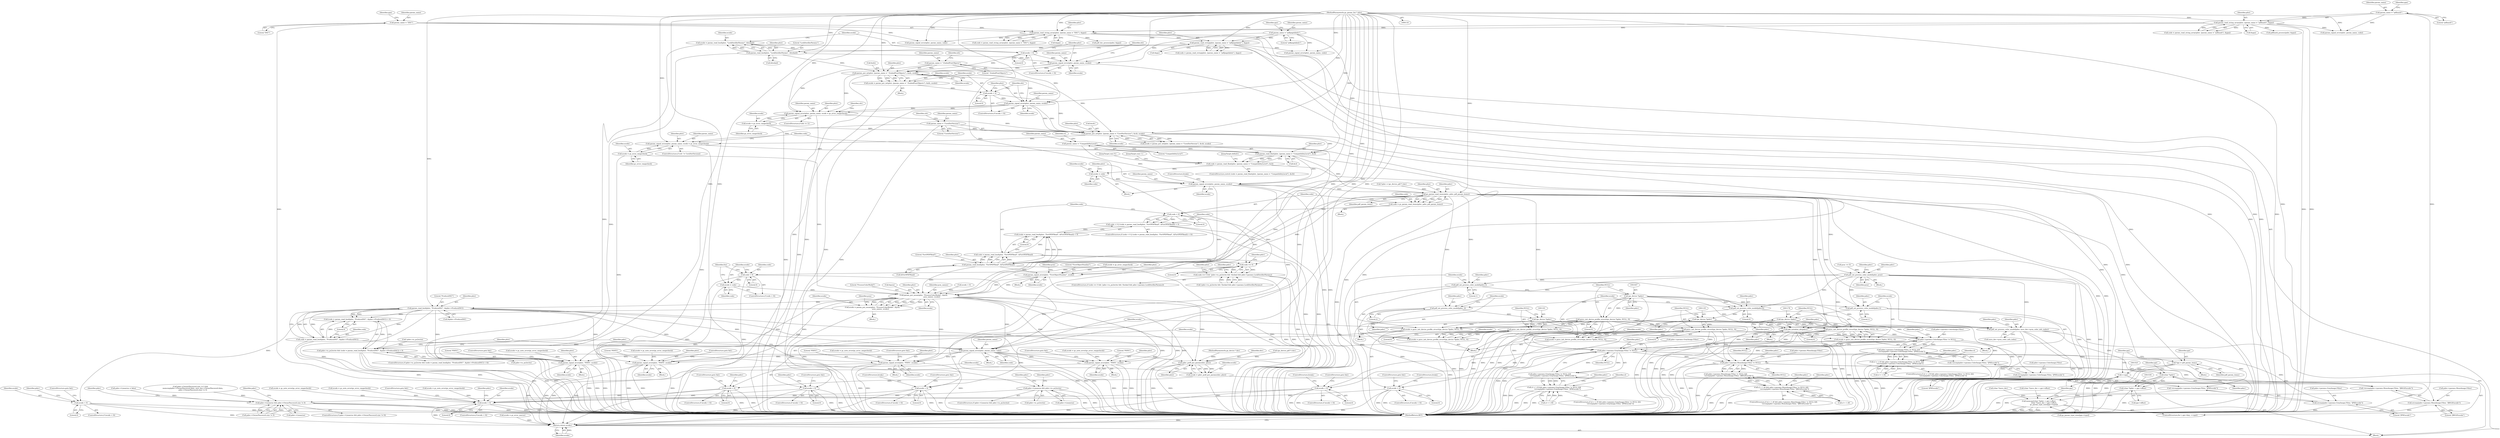 digraph "0_ghostscript_c3476dde7743761a4e1d39a631716199b696b880@API" {
"1000398" [label="(Call,param_read_float(plist, (param_name = \"CompatibilityLevel\"), &cl))"];
"1000389" [label="(Call,param_signal_error(plist, param_name, ecode = gs_error_rangecheck))"];
"1000370" [label="(Call,param_put_int(plist, (param_name = \"CoreDistVersion\"), &cdv, ecode))"];
"1000357" [label="(Call,param_signal_error(plist, param_name, ecode = gs_error_rangecheck))"];
"1000349" [label="(Call,param_signal_error(plist, param_name, ecode))"];
"1000337" [label="(Call,param_put_int(plist, (param_name = \".EmbedFontObjects\"), &efo, ecode))"];
"1000317" [label="(Call,param_read_bool(plist, \"LockDistillerParams\", &locked))"];
"1000250" [label="(Call,param_read_string(plist, (param_name = \"pdfpagelabels\"), &pps))"];
"1000206" [label="(Call,param_read_string_array(plist, (param_name = \"DSC\"), &ppa))"];
"1000162" [label="(Call,param_read_string_array(plist, (param_name = \"pdfmark\"), &ppa))"];
"1000121" [label="(MethodParameterIn,gs_param_list * plist)"];
"1000164" [label="(Call,param_name = \"pdfmark\")"];
"1000208" [label="(Call,param_name = \"DSC\")"];
"1000252" [label="(Call,param_name = \"pdfpagelabels\")"];
"1000326" [label="(Call,param_signal_error(plist, param_name, ecode))"];
"1000323" [label="(Call,ecode < 0)"];
"1000315" [label="(Call,ecode = param_read_bool(plist, \"LockDistillerParams\", &locked))"];
"1000339" [label="(Call,param_name = \".EmbedFontObjects\")"];
"1000346" [label="(Call,ecode < 0)"];
"1000335" [label="(Call,ecode = param_put_int(plist, (param_name = \".EmbedFontObjects\"), &efo, ecode))"];
"1000360" [label="(Call,ecode = gs_error_rangecheck)"];
"1000372" [label="(Call,param_name = \"CoreDistVersion\")"];
"1000392" [label="(Call,ecode = gs_error_rangecheck)"];
"1000400" [label="(Call,param_name = \"CompatibilityLevel\")"];
"1000396" [label="(Call,code = param_read_float(plist, (param_name = \"CompatibilityLevel\"), &cl))"];
"1000407" [label="(Call,ecode = code)"];
"1000410" [label="(Call,param_signal_error(plist, param_name, ecode))"];
"1000549" [label="(Call,gs_param_read_items(plist, pdev, pdf_param_items))"];
"1000547" [label="(Call,code = gs_param_read_items(plist, pdev, pdf_param_items))"];
"1000555" [label="(Call,code < 0)"];
"1000554" [label="(Call,code < 0 || (code = param_read_bool(plist, \"ForOPDFRead\", &ForOPDFRead)) < 0)"];
"1000570" [label="(Call,code == 0)"];
"1000569" [label="(Call,code == 0 && !pdev->is_ps2write && !(locked && pdev->params.LockDistillerParams))"];
"1000597" [label="(Call,code < 0)"];
"1000600" [label="(Call,ecode = code)"];
"1000658" [label="(Call,param_put_enum(plist, \"ProcessColorModel\", &pcm,\n                               pcm_names, ecode))"];
"1000656" [label="(Call,ecode = param_put_enum(plist, \"ProcessColorModel\", &pcm,\n                               pcm_names, ecode))"];
"1000684" [label="(Call,ecode < 0)"];
"1001547" [label="(Return,return ecode;)"];
"1000696" [label="(Call,param_read_bool(plist, \"ProduceDSC\", &pdev->ProduceDSC))"];
"1000693" [label="(Call,(code = param_read_bool(plist, \"ProduceDSC\", &pdev->ProduceDSC)) < 0)"];
"1000689" [label="(Call,pdev->is_ps2write && (code = param_read_bool(plist, \"ProduceDSC\", &pdev->ProduceDSC)) < 0)"];
"1001430" [label="(Call,pdev->Linearise && pdev->is_ps2write)"];
"1001449" [label="(Call,pdev->Linearise && pdev->OwnerPassword.size != 0)"];
"1000694" [label="(Call,code = param_read_bool(plist, \"ProduceDSC\", &pdev->ProduceDSC))"];
"1000705" [label="(Call,param_signal_error(plist, param_name, code))"];
"1000726" [label="(Call,param_signal_error(plist, \"PDFA\", ecode))"];
"1000774" [label="(Call,param_signal_error(plist, \"PDFA\", ecode))"];
"1000792" [label="(Call,param_signal_error(plist, \"PDFX\", ecode))"];
"1000812" [label="(Call,param_signal_error(plist, \"PDFA\", ecode))"];
"1000957" [label="(Call,gdev_psdf_put_params(dev, plist))"];
"1000955" [label="(Call,ecode = gdev_psdf_put_params(dev, plist))"];
"1000961" [label="(Call,ecode < 0)"];
"1001312" [label="(Call,ecode < 0)"];
"1000561" [label="(Call,param_read_bool(plist, \"ForOPDFRead\", &ForOPDFRead))"];
"1000558" [label="(Call,(code = param_read_bool(plist, \"ForOPDFRead\", &ForOPDFRead)) < 0)"];
"1000559" [label="(Call,code = param_read_bool(plist, \"ForOPDFRead\", &ForOPDFRead))"];
"1000645" [label="(Call,param_signal_error(plist, \"FirstObjectNumber\", ecode))"];
"1000670" [label="(Call,pdf_set_process_color_model(pdev, pcm))"];
"1001040" [label="(Call,pdf_set_process_color_model(pdev,1))"];
"1001046" [label="(Call,(gx_device *)pdev)"];
"1001045" [label="(Call,gsicc_init_device_profile_struct((gx_device *)pdev, NULL, 0))"];
"1001043" [label="(Call,ecode = gsicc_init_device_profile_struct((gx_device *)pdev, NULL, 0))"];
"1001052" [label="(Call,ecode < 0)"];
"1001099" [label="(Call,gsicc_init_device_profile_struct((gx_device *)pdev, NULL, 0))"];
"1001097" [label="(Call,ecode = gsicc_init_device_profile_struct((gx_device *)pdev, NULL, 0))"];
"1001106" [label="(Call,ecode < 0)"];
"1001196" [label="(Call,pdev->params.ColorImage.Filter != NULL)"];
"1001195" [label="(Call,pdev->params.ColorImage.Filter != NULL &&\n            !strcmp(pdev->params.ColorImage.Filter, \"JPXEncode\"))"];
"1001191" [label="(Call,cl < 1.5f && pdev->params.ColorImage.Filter != NULL &&\n            !strcmp(pdev->params.ColorImage.Filter, \"JPXEncode\"))"];
"1001205" [label="(Call,!strcmp(pdev->params.ColorImage.Filter, \"JPXEncode\"))"];
"1001206" [label="(Call,strcmp(pdev->params.ColorImage.Filter, \"JPXEncode\"))"];
"1001231" [label="(Call,pdev->params.GrayImage.Filter != NULL)"];
"1001230" [label="(Call,pdev->params.GrayImage.Filter != NULL &&\n            !strcmp(pdev->params.GrayImage.Filter, \"JPXEncode\"))"];
"1001226" [label="(Call,cl < 1.5f && pdev->params.GrayImage.Filter != NULL &&\n            !strcmp(pdev->params.GrayImage.Filter, \"JPXEncode\"))"];
"1001240" [label="(Call,!strcmp(pdev->params.GrayImage.Filter, \"JPXEncode\"))"];
"1001241" [label="(Call,strcmp(pdev->params.GrayImage.Filter, \"JPXEncode\"))"];
"1001266" [label="(Call,pdev->params.MonoImage.Filter != NULL)"];
"1001265" [label="(Call,pdev->params.MonoImage.Filter != NULL &&\n            !strcmp(pdev->params.MonoImage.Filter, \"JBIG2Encode\"))"];
"1001261" [label="(Call,cl < 1.4f && pdev->params.MonoImage.Filter != NULL &&\n            !strcmp(pdev->params.MonoImage.Filter, \"JBIG2Encode\"))"];
"1001275" [label="(Call,!strcmp(pdev->params.MonoImage.Filter, \"JBIG2Encode\"))"];
"1001276" [label="(Call,strcmp(pdev->params.MonoImage.Filter, \"JBIG2Encode\"))"];
"1001133" [label="(Call,gsicc_init_device_profile_struct((gx_device *)pdev, NULL, 0))"];
"1001131" [label="(Call,ecode = gsicc_init_device_profile_struct((gx_device *)pdev, NULL, 0))"];
"1001140" [label="(Call,ecode < 0)"];
"1001176" [label="(Call,gsicc_init_device_profile_struct((gx_device *)pdev, NULL, 0))"];
"1001174" [label="(Call,ecode = gsicc_init_device_profile_struct((gx_device *)pdev, NULL, 0))"];
"1001183" [label="(Call,ecode < 0)"];
"1001094" [label="(Call,pdf_set_process_color_model(pdev, 2))"];
"1001100" [label="(Call,(gx_device *)pdev)"];
"1001350" [label="(Call,pdf_initialize_ids(pdev))"];
"1001490" [label="(Call,pdf_set_process_color_model(pdev, save_dev->pcm_color_info_index))"];
"1001522" [label="(Call,(char *)pdev)"];
"1001520" [label="(Call,memcpy((char *)pdev + ppi->offset,\n                   (char *)save_dev + ppi->offset,\n                   gs_param_type_sizes[ppi->type]))"];
"1001521" [label="(Call,(char *)pdev + ppi->offset)"];
"1001128" [label="(Call,pdf_set_process_color_model(pdev,0))"];
"1001134" [label="(Call,(gx_device *)pdev)"];
"1001171" [label="(Call,pdf_set_process_color_model(pdev,1))"];
"1001177" [label="(Call,(gx_device *)pdev)"];
"1001511" [label="(Call,*ppi = pdf_param_items)"];
"1001518" [label="(Call,++ppi)"];
"1001192" [label="(Call,cl < 1.5f)"];
"1000391" [label="(Identifier,param_name)"];
"1000672" [label="(Identifier,pcm)"];
"1000794" [label="(Literal,\"PDFX\")"];
"1001228" [label="(Identifier,cl)"];
"1000402" [label="(Literal,\"CompatibilityLevel\")"];
"1001227" [label="(Call,cl < 1.5f)"];
"1001048" [label="(Identifier,pdev)"];
"1000207" [label="(Identifier,plist)"];
"1000254" [label="(Literal,\"pdfpagelabels\")"];
"1001524" [label="(Identifier,pdev)"];
"1000377" [label="(Identifier,ecode)"];
"1001046" [label="(Call,(gx_device *)pdev)"];
"1001253" [label="(Identifier,pdev)"];
"1000330" [label="(Block,)"];
"1001497" [label="(Identifier,pdev)"];
"1001094" [label="(Call,pdf_set_process_color_model(pdev, 2))"];
"1000206" [label="(Call,param_read_string_array(plist, (param_name = \"DSC\"), &ppa))"];
"1000776" [label="(Literal,\"PDFA\")"];
"1000359" [label="(Identifier,param_name)"];
"1001274" [label="(Identifier,NULL)"];
"1001434" [label="(Call,pdev->is_ps2write)"];
"1000962" [label="(Identifier,ecode)"];
"1000212" [label="(Identifier,ppa)"];
"1000816" [label="(ControlStructure,goto fail;)"];
"1000256" [label="(Identifier,pps)"];
"1001100" [label="(Call,(gx_device *)pdev)"];
"1000322" [label="(ControlStructure,if (ecode < 0))"];
"1001351" [label="(Identifier,pdev)"];
"1001518" [label="(Call,++ppi)"];
"1001378" [label="(Call,pdev->OwnerPassword.size != 0 &&\n         memcmp(pdev->OwnerPassword.data, save_dev->OwnerPassword.data,\n         pdev->OwnerPassword.size) != 0)"];
"1001314" [label="(Literal,0)"];
"1000165" [label="(Identifier,param_name)"];
"1000353" [label="(ControlStructure,if (efo != 1))"];
"1001044" [label="(Identifier,ecode)"];
"1000351" [label="(Identifier,param_name)"];
"1000329" [label="(Identifier,ecode)"];
"1001431" [label="(Call,pdev->Linearise)"];
"1001315" [label="(ControlStructure,goto fail;)"];
"1001245" [label="(Identifier,pdev)"];
"1000373" [label="(Identifier,param_name)"];
"1001196" [label="(Call,pdev->params.ColorImage.Filter != NULL)"];
"1000808" [label="(Call,ecode = gs_note_error(gs_error_rangecheck))"];
"1000324" [label="(Identifier,ecode)"];
"1000778" [label="(ControlStructure,goto fail;)"];
"1001105" [label="(ControlStructure,if (ecode < 0))"];
"1000392" [label="(Call,ecode = gs_error_rangecheck)"];
"1000315" [label="(Call,ecode = param_read_bool(plist, \"LockDistillerParams\", &locked))"];
"1000166" [label="(Literal,\"pdfmark\")"];
"1001128" [label="(Call,pdf_set_process_color_model(pdev,0))"];
"1001350" [label="(Call,pdf_initialize_ids(pdev))"];
"1000240" [label="(Call,param_signal_error(plist, param_name, code))"];
"1000396" [label="(Call,code = param_read_float(plist, (param_name = \"CompatibilityLevel\"), &cl))"];
"1001256" [label="(Call,ecode = gs_note_error(gs_error_rangecheck))"];
"1000408" [label="(Identifier,ecode)"];
"1000704" [label="(Block,)"];
"1001275" [label="(Call,!strcmp(pdev->params.MonoImage.Filter, \"JBIG2Encode\"))"];
"1000656" [label="(Call,ecode = param_put_enum(plist, \"ProcessColorModel\", &pcm,\n                               pcm_names, ecode))"];
"1000348" [label="(Literal,0)"];
"1000210" [label="(Literal,\"DSC\")"];
"1000670" [label="(Call,pdf_set_process_color_model(pdev, pcm))"];
"1001183" [label="(Call,ecode < 0)"];
"1000955" [label="(Call,ecode = gdev_psdf_put_params(dev, plist))"];
"1000338" [label="(Identifier,plist)"];
"1001133" [label="(Call,gsicc_init_device_profile_struct((gx_device *)pdev, NULL, 0))"];
"1001265" [label="(Call,pdev->params.MonoImage.Filter != NULL &&\n            !strcmp(pdev->params.MonoImage.Filter, \"JBIG2Encode\"))"];
"1001098" [label="(Identifier,ecode)"];
"1001161" [label="(Block,)"];
"1001096" [label="(Literal,2)"];
"1001140" [label="(Call,ecode < 0)"];
"1000641" [label="(Block,)"];
"1000648" [label="(Identifier,ecode)"];
"1000558" [label="(Call,(code = param_read_bool(plist, \"ForOPDFRead\", &ForOPDFRead)) < 0)"];
"1001288" [label="(Identifier,pdev)"];
"1000410" [label="(Call,param_signal_error(plist, param_name, ecode))"];
"1001059" [label="(Identifier,pdev)"];
"1000347" [label="(Identifier,ecode)"];
"1001514" [label="(ControlStructure,for (; ppi->key; ++ppi))"];
"1000196" [label="(Call,param_signal_error(plist, param_name, code))"];
"1000560" [label="(Identifier,code)"];
"1000649" [label="(Block,)"];
"1000657" [label="(Identifier,ecode)"];
"1001231" [label="(Call,pdev->params.GrayImage.Filter != NULL)"];
"1001266" [label="(Call,pdev->params.MonoImage.Filter != NULL)"];
"1000552" [label="(Identifier,pdf_param_items)"];
"1000728" [label="(Literal,\"PDFA\")"];
"1000812" [label="(Call,param_signal_error(plist, \"PDFA\", ecode))"];
"1000414" [label="(ControlStructure,break;)"];
"1000404" [label="(Identifier,cl)"];
"1001182" [label="(ControlStructure,if (ecode < 0))"];
"1000412" [label="(Identifier,param_name)"];
"1000653" [label="(Identifier,pcm)"];
"1001045" [label="(Call,gsicc_init_device_profile_struct((gx_device *)pdev, NULL, 0))"];
"1000561" [label="(Call,param_read_bool(plist, \"ForOPDFRead\", &ForOPDFRead))"];
"1001429" [label="(ControlStructure,if (pdev->Linearise && pdev->is_ps2write))"];
"1001449" [label="(Call,pdev->Linearise && pdev->OwnerPassword.size != 0)"];
"1000699" [label="(Call,&pdev->ProduceDSC)"];
"1001095" [label="(Identifier,pdev)"];
"1000340" [label="(Identifier,param_name)"];
"1001142" [label="(Literal,0)"];
"1001185" [label="(Literal,0)"];
"1001181" [label="(Literal,0)"];
"1000661" [label="(Call,&pcm)"];
"1000551" [label="(Identifier,pdev)"];
"1000362" [label="(Identifier,gs_error_rangecheck)"];
"1000573" [label="(Call,!pdev->is_ps2write && !(locked && pdev->params.LockDistillerParams))"];
"1000694" [label="(Call,code = param_read_bool(plist, \"ProduceDSC\", &pdev->ProduceDSC))"];
"1000957" [label="(Call,gdev_psdf_put_params(dev, plist))"];
"1000568" [label="(ControlStructure,if (code == 0 && !pdev->is_ps2write && !(locked && pdev->params.LockDistillerParams)))"];
"1001280" [label="(Identifier,pdev)"];
"1000128" [label="(Call,(gx_device_pdf *) dev)"];
"1001241" [label="(Call,strcmp(pdev->params.GrayImage.Filter, \"JPXEncode\"))"];
"1001051" [label="(ControlStructure,if (ecode < 0))"];
"1000815" [label="(Identifier,ecode)"];
"1001097" [label="(Call,ecode = gsicc_init_device_profile_struct((gx_device *)pdev, NULL, 0))"];
"1001107" [label="(Identifier,ecode)"];
"1000122" [label="(Block,)"];
"1000658" [label="(Call,param_put_enum(plist, \"ProcessColorModel\", &pcm,\n                               pcm_names, ecode))"];
"1001512" [label="(Identifier,ppi)"];
"1000361" [label="(Identifier,ecode)"];
"1001490" [label="(Call,pdf_set_process_color_model(pdev, save_dev->pcm_color_info_index))"];
"1001130" [label="(Literal,0)"];
"1000666" [label="(Call,pcm >= 0)"];
"1001175" [label="(Identifier,ecode)"];
"1001522" [label="(Call,(char *)pdev)"];
"1001263" [label="(Identifier,cl)"];
"1001062" [label="(Block,)"];
"1000413" [label="(Identifier,ecode)"];
"1001491" [label="(Identifier,pdev)"];
"1000255" [label="(Call,&pps)"];
"1000961" [label="(Call,ecode < 0)"];
"1001520" [label="(Call,memcpy((char *)pdev + ppi->offset,\n                   (char *)save_dev + ppi->offset,\n                   gs_param_type_sizes[ppi->type]))"];
"1001108" [label="(Literal,0)"];
"1000346" [label="(Call,ecode < 0)"];
"1001040" [label="(Call,pdf_set_process_color_model(pdev,1))"];
"1000964" [label="(ControlStructure,goto fail;)"];
"1001132" [label="(Identifier,ecode)"];
"1000209" [label="(Identifier,param_name)"];
"1000357" [label="(Call,param_signal_error(plist, param_name, ecode = gs_error_rangecheck))"];
"1000593" [label="(Identifier,plist)"];
"1000160" [label="(Call,code = param_read_string_array(plist, (param_name = \"pdfmark\"), &ppa))"];
"1001191" [label="(Call,cl < 1.5f && pdev->params.ColorImage.Filter != NULL &&\n            !strcmp(pdev->params.ColorImage.Filter, \"JPXEncode\"))"];
"1000559" [label="(Call,code = param_read_bool(plist, \"ForOPDFRead\", &ForOPDFRead))"];
"1000571" [label="(Identifier,code)"];
"1000385" [label="(ControlStructure,if (cdv != CoreDistVersion))"];
"1000368" [label="(Call,ecode = param_put_int(plist, (param_name = \"CoreDistVersion\"), &cdv, ecode))"];
"1001267" [label="(Call,pdev->params.MonoImage.Filter)"];
"1001041" [label="(Identifier,pdev)"];
"1001549" [label="(MethodReturn,RET)"];
"1001535" [label="(Call,gs_param_type_sizes[ppi->type])"];
"1000814" [label="(Literal,\"PDFA\")"];
"1000722" [label="(Call,ecode = gs_note_error(gs_error_rangecheck))"];
"1001225" [label="(ControlStructure,if (cl < 1.5f && pdev->params.GrayImage.Filter != NULL &&\n            !strcmp(pdev->params.GrayImage.Filter, \"JPXEncode\")))"];
"1001136" [label="(Identifier,pdev)"];
"1001311" [label="(ControlStructure,if (ecode < 0))"];
"1000328" [label="(Identifier,param_name)"];
"1000342" [label="(Call,&efo)"];
"1000548" [label="(Identifier,code)"];
"1001450" [label="(Call,pdev->Linearise)"];
"1000211" [label="(Call,&ppa)"];
"1000406" [label="(JumpTarget,default:)"];
"1001109" [label="(ControlStructure,goto fail;)"];
"1001050" [label="(Literal,0)"];
"1000317" [label="(Call,param_read_bool(plist, \"LockDistillerParams\", &locked))"];
"1000689" [label="(Call,pdev->is_ps2write && (code = param_read_bool(plist, \"ProduceDSC\", &pdev->ProduceDSC)) < 0)"];
"1001210" [label="(Identifier,pdev)"];
"1001103" [label="(Identifier,NULL)"];
"1000557" [label="(Literal,0)"];
"1000167" [label="(Call,&ppa)"];
"1000333" [label="(Identifier,efo)"];
"1001206" [label="(Call,strcmp(pdev->params.ColorImage.Filter, \"JPXEncode\"))"];
"1000119" [label="(MethodParameterIn,gx_device * dev)"];
"1001042" [label="(Literal,1)"];
"1000647" [label="(Literal,\"FirstObjectNumber\")"];
"1000398" [label="(Call,param_read_float(plist, (param_name = \"CompatibilityLevel\"), &cl))"];
"1001055" [label="(ControlStructure,goto fail;)"];
"1000707" [label="(Identifier,param_name)"];
"1001190" [label="(ControlStructure,if (cl < 1.5f && pdev->params.ColorImage.Filter != NULL &&\n            !strcmp(pdev->params.ColorImage.Filter, \"JPXEncode\")))"];
"1000358" [label="(Identifier,plist)"];
"1000596" [label="(ControlStructure,if (code < 0))"];
"1001053" [label="(Identifier,ecode)"];
"1000572" [label="(Literal,0)"];
"1000229" [label="(Call,pdf_dsc_process(pdev, &ppa))"];
"1000960" [label="(ControlStructure,if (ecode < 0))"];
"1000326" [label="(Call,param_signal_error(plist, param_name, ecode))"];
"1000667" [label="(Identifier,pcm)"];
"1000547" [label="(Call,code = gs_param_read_items(plist, pdev, pdf_param_items))"];
"1000371" [label="(Identifier,plist)"];
"1000375" [label="(Call,&cdv)"];
"1001260" [label="(ControlStructure,if (cl < 1.4f && pdev->params.MonoImage.Filter != NULL &&\n            !strcmp(pdev->params.MonoImage.Filter, \"JBIG2Encode\")))"];
"1000376" [label="(Identifier,cdv)"];
"1000555" [label="(Call,code < 0)"];
"1000684" [label="(Call,ecode < 0)"];
"1000691" [label="(Identifier,pdev)"];
"1000675" [label="(Identifier,pdev)"];
"1001054" [label="(Literal,0)"];
"1000713" [label="(Identifier,pdev)"];
"1000813" [label="(Identifier,plist)"];
"1000792" [label="(Call,param_signal_error(plist, \"PDFX\", ecode))"];
"1000959" [label="(Identifier,plist)"];
"1000360" [label="(Call,ecode = gs_error_rangecheck)"];
"1000415" [label="(JumpTarget,case 0:)"];
"1001204" [label="(Identifier,NULL)"];
"1000403" [label="(Call,&cl)"];
"1001276" [label="(Call,strcmp(pdev->params.MonoImage.Filter, \"JBIG2Encode\"))"];
"1000601" [label="(Identifier,ecode)"];
"1001110" [label="(ControlStructure,break;)"];
"1000688" [label="(ControlStructure,if (pdev->is_ps2write && (code = param_read_bool(plist, \"ProduceDSC\", &pdev->ProduceDSC)) < 0))"];
"1000703" [label="(Literal,0)"];
"1000307" [label="(Call,param_signal_error(plist, param_name, code))"];
"1001473" [label="(Identifier,pdev)"];
"1001141" [label="(Identifier,ecode)"];
"1000204" [label="(Call,code = param_read_string_array(plist, (param_name = \"DSC\"), &ppa))"];
"1000405" [label="(Block,)"];
"1000787" [label="(Block,)"];
"1000569" [label="(Call,code == 0 && !pdev->is_ps2write && !(locked && pdev->params.LockDistillerParams))"];
"1001137" [label="(Identifier,NULL)"];
"1000597" [label="(Call,code < 0)"];
"1000253" [label="(Identifier,param_name)"];
"1001226" [label="(Call,cl < 1.5f && pdev->params.GrayImage.Filter != NULL &&\n            !strcmp(pdev->params.GrayImage.Filter, \"JPXEncode\"))"];
"1001106" [label="(Call,ecode < 0)"];
"1000323" [label="(Call,ecode < 0)"];
"1000788" [label="(Call,ecode = gs_note_error(gs_error_rangecheck))"];
"1000708" [label="(Identifier,code)"];
"1000531" [label="(JumpTarget,case 1:)"];
"1001104" [label="(Literal,0)"];
"1000389" [label="(Call,param_signal_error(plist, param_name, ecode = gs_error_rangecheck))"];
"1001463" [label="(Identifier,pdev)"];
"1001232" [label="(Call,pdev->params.GrayImage.Filter)"];
"1000366" [label="(Identifier,cdv)"];
"1001430" [label="(Call,pdev->Linearise && pdev->is_ps2write)"];
"1000697" [label="(Identifier,plist)"];
"1000730" [label="(ControlStructure,goto fail;)"];
"1000642" [label="(Call,ecode = gs_error_rangecheck)"];
"1000671" [label="(Identifier,pdev)"];
"1000669" [label="(Block,)"];
"1000393" [label="(Identifier,ecode)"];
"1001240" [label="(Call,!strcmp(pdev->params.GrayImage.Filter, \"JPXEncode\"))"];
"1000126" [label="(Call,*pdev = (gx_device_pdf *) dev)"];
"1000659" [label="(Identifier,plist)"];
"1000695" [label="(Identifier,code)"];
"1000664" [label="(Identifier,ecode)"];
"1001548" [label="(Identifier,ecode)"];
"1000807" [label="(Block,)"];
"1001195" [label="(Call,pdev->params.ColorImage.Filter != NULL &&\n            !strcmp(pdev->params.ColorImage.Filter, \"JPXEncode\"))"];
"1001346" [label="(Call,ecode = gs_error_ioerror)"];
"1001521" [label="(Call,(char *)pdev + ppi->offset)"];
"1001513" [label="(Identifier,pdf_param_items)"];
"1000690" [label="(Call,pdev->is_ps2write)"];
"1000355" [label="(Identifier,efo)"];
"1001207" [label="(Call,pdev->params.ColorImage.Filter)"];
"1000599" [label="(Literal,0)"];
"1001139" [label="(ControlStructure,if (ecode < 0))"];
"1001525" [label="(Call,ppi->offset)"];
"1000564" [label="(Call,&ForOPDFRead)"];
"1001176" [label="(Call,gsicc_init_device_profile_struct((gx_device *)pdev, NULL, 0))"];
"1000588" [label="(Identifier,pdev)"];
"1001242" [label="(Call,pdev->params.GrayImage.Filter)"];
"1001509" [label="(Block,)"];
"1001519" [label="(Identifier,ppi)"];
"1001134" [label="(Call,(gx_device *)pdev)"];
"1001186" [label="(ControlStructure,goto fail;)"];
"1000576" [label="(Identifier,pdev)"];
"1000252" [label="(Call,param_name = \"pdfpagelabels\")"];
"1001277" [label="(Call,pdev->params.MonoImage.Filter)"];
"1000397" [label="(Identifier,code)"];
"1000706" [label="(Identifier,plist)"];
"1000549" [label="(Call,gs_param_read_items(plist, pdev, pdf_param_items))"];
"1000963" [label="(Literal,0)"];
"1000729" [label="(Identifier,ecode)"];
"1000327" [label="(Identifier,plist)"];
"1000556" [label="(Identifier,code)"];
"1001177" [label="(Call,(gx_device *)pdev)"];
"1000343" [label="(Identifier,efo)"];
"1001526" [label="(Identifier,ppi)"];
"1001239" [label="(Identifier,NULL)"];
"1001440" [label="(Identifier,pdev)"];
"1001052" [label="(Call,ecode < 0)"];
"1000163" [label="(Identifier,plist)"];
"1001230" [label="(Call,pdev->params.GrayImage.Filter != NULL &&\n            !strcmp(pdev->params.GrayImage.Filter, \"JPXEncode\"))"];
"1000693" [label="(Call,(code = param_read_bool(plist, \"ProduceDSC\", &pdev->ProduceDSC)) < 0)"];
"1001218" [label="(Identifier,pdev)"];
"1001143" [label="(ControlStructure,goto fail;)"];
"1000318" [label="(Identifier,plist)"];
"1000390" [label="(Identifier,plist)"];
"1000566" [label="(Literal,0)"];
"1000339" [label="(Call,param_name = \".EmbedFontObjects\")"];
"1001333" [label="(Block,)"];
"1001312" [label="(Call,ecode < 0)"];
"1000598" [label="(Identifier,code)"];
"1000341" [label="(Literal,\".EmbedFontObjects\")"];
"1000250" [label="(Call,param_read_string(plist, (param_name = \"pdfpagelabels\"), &pps))"];
"1001172" [label="(Identifier,pdev)"];
"1000795" [label="(Identifier,ecode)"];
"1001547" [label="(Return,return ecode;)"];
"1001284" [label="(Literal,\"JBIG2Encode\")"];
"1000409" [label="(Identifier,code)"];
"1001102" [label="(Identifier,pdev)"];
"1001261" [label="(Call,cl < 1.4f && pdev->params.MonoImage.Filter != NULL &&\n            !strcmp(pdev->params.MonoImage.Filter, \"JBIG2Encode\"))"];
"1000401" [label="(Identifier,param_name)"];
"1001187" [label="(ControlStructure,break;)"];
"1000533" [label="(Block,)"];
"1000686" [label="(Literal,0)"];
"1001129" [label="(Identifier,pdev)"];
"1000956" [label="(Identifier,ecode)"];
"1000958" [label="(Identifier,dev)"];
"1001214" [label="(Literal,\"JPXEncode\")"];
"1001262" [label="(Call,cl < 1.4f)"];
"1000345" [label="(ControlStructure,if (ecode < 0))"];
"1001319" [label="(Identifier,pdev)"];
"1000352" [label="(Identifier,ecode)"];
"1000336" [label="(Identifier,ecode)"];
"1001174" [label="(Call,ecode = gsicc_init_device_profile_struct((gx_device *)pdev, NULL, 0))"];
"1001443" [label="(Call,pdev->Linearise = false)"];
"1001131" [label="(Call,ecode = gsicc_init_device_profile_struct((gx_device *)pdev, NULL, 0))"];
"1001511" [label="(Call,*ppi = pdf_param_items)"];
"1001043" [label="(Call,ecode = gsicc_init_device_profile_struct((gx_device *)pdev, NULL, 0))"];
"1001354" [label="(Identifier,pdev)"];
"1000162" [label="(Call,param_read_string_array(plist, (param_name = \"pdfmark\"), &ppa))"];
"1001179" [label="(Identifier,pdev)"];
"1000793" [label="(Identifier,plist)"];
"1000726" [label="(Call,param_signal_error(plist, \"PDFA\", ecode))"];
"1001180" [label="(Identifier,NULL)"];
"1001528" [label="(Call,(char *)save_dev + ppi->offset)"];
"1000683" [label="(ControlStructure,if (ecode < 0))"];
"1000705" [label="(Call,param_signal_error(plist, param_name, code))"];
"1001138" [label="(Literal,0)"];
"1000645" [label="(Call,param_signal_error(plist, \"FirstObjectNumber\", ecode))"];
"1001313" [label="(Identifier,ecode)"];
"1001451" [label="(Identifier,pdev)"];
"1000770" [label="(Call,ecode = gs_note_error(gs_error_rangecheck))"];
"1000769" [label="(Block,)"];
"1000319" [label="(Literal,\"LockDistillerParams\")"];
"1001173" [label="(Literal,1)"];
"1000774" [label="(Call,param_signal_error(plist, \"PDFA\", ecode))"];
"1000370" [label="(Call,param_put_int(plist, (param_name = \"CoreDistVersion\"), &cdv, ecode))"];
"1000687" [label="(ControlStructure,goto fail;)"];
"1000349" [label="(Call,param_signal_error(plist, param_name, ecode))"];
"1000550" [label="(Identifier,plist)"];
"1000344" [label="(Identifier,ecode)"];
"1001249" [label="(Literal,\"JPXEncode\")"];
"1001529" [label="(Call,(char *)save_dev)"];
"1000164" [label="(Call,param_name = \"pdfmark\")"];
"1001184" [label="(Identifier,ecode)"];
"1001221" [label="(Call,ecode = gs_note_error(gs_error_rangecheck))"];
"1001030" [label="(Block,)"];
"1001291" [label="(Call,ecode = gs_note_error(gs_error_rangecheck))"];
"1000395" [label="(ControlStructure,switch (code = param_read_float(plist, (param_name = \"CompatibilityLevel\"), &cl)))"];
"1000685" [label="(Identifier,ecode)"];
"1000663" [label="(Identifier,pcm_names)"];
"1000969" [label="(Identifier,pdev)"];
"1000777" [label="(Identifier,ecode)"];
"1001448" [label="(ControlStructure,if (pdev->Linearise && pdev->OwnerPassword.size != 0))"];
"1000696" [label="(Call,param_read_bool(plist, \"ProduceDSC\", &pdev->ProduceDSC))"];
"1000325" [label="(Literal,0)"];
"1000570" [label="(Call,code == 0)"];
"1000379" [label="(Call,ecode < 0)"];
"1000407" [label="(Call,ecode = code)"];
"1000411" [label="(Identifier,plist)"];
"1001492" [label="(Call,save_dev->pcm_color_info_index)"];
"1000208" [label="(Call,param_name = \"DSC\")"];
"1000320" [label="(Call,&locked)"];
"1001049" [label="(Identifier,NULL)"];
"1000400" [label="(Call,param_name = \"CompatibilityLevel\")"];
"1000335" [label="(Call,ecode = param_put_int(plist, (param_name = \".EmbedFontObjects\"), &efo, ecode))"];
"1000721" [label="(Block,)"];
"1001171" [label="(Call,pdf_set_process_color_model(pdev,1))"];
"1001453" [label="(Call,pdev->OwnerPassword.size != 0)"];
"1000660" [label="(Literal,\"ProcessColorModel\")"];
"1000185" [label="(Call,pdfmark_process(pdev, &ppa))"];
"1000574" [label="(Call,!pdev->is_ps2write)"];
"1000646" [label="(Identifier,plist)"];
"1000316" [label="(Identifier,ecode)"];
"1000248" [label="(Call,code = param_read_string(plist, (param_name = \"pdfpagelabels\"), &pps))"];
"1001099" [label="(Call,gsicc_init_device_profile_struct((gx_device *)pdev, NULL, 0))"];
"1000399" [label="(Identifier,plist)"];
"1001144" [label="(ControlStructure,break;)"];
"1000563" [label="(Literal,\"ForOPDFRead\")"];
"1000394" [label="(Identifier,gs_error_rangecheck)"];
"1000727" [label="(Identifier,plist)"];
"1000600" [label="(Call,ecode = code)"];
"1000796" [label="(ControlStructure,goto fail;)"];
"1001197" [label="(Call,pdev->params.ColorImage.Filter)"];
"1000775" [label="(Identifier,plist)"];
"1000602" [label="(Identifier,code)"];
"1000251" [label="(Identifier,plist)"];
"1000554" [label="(Call,code < 0 || (code = param_read_bool(plist, \"ForOPDFRead\", &ForOPDFRead)) < 0)"];
"1001298" [label="(Identifier,pdev)"];
"1000553" [label="(ControlStructure,if (code < 0 || (code = param_read_bool(plist, \"ForOPDFRead\", &ForOPDFRead)) < 0))"];
"1000168" [label="(Identifier,ppa)"];
"1000562" [label="(Identifier,plist)"];
"1000350" [label="(Identifier,plist)"];
"1000698" [label="(Literal,\"ProduceDSC\")"];
"1000606" [label="(Identifier,fon)"];
"1001516" [label="(Identifier,ppi)"];
"1000372" [label="(Call,param_name = \"CoreDistVersion\")"];
"1000337" [label="(Call,param_put_int(plist, (param_name = \".EmbedFontObjects\"), &efo, ecode))"];
"1001205" [label="(Call,!strcmp(pdev->params.ColorImage.Filter, \"JPXEncode\"))"];
"1000374" [label="(Literal,\"CoreDistVersion\")"];
"1000121" [label="(MethodParameterIn,gs_param_list * plist)"];
"1000398" -> "1000396"  [label="AST: "];
"1000398" -> "1000403"  [label="CFG: "];
"1000399" -> "1000398"  [label="AST: "];
"1000400" -> "1000398"  [label="AST: "];
"1000403" -> "1000398"  [label="AST: "];
"1000396" -> "1000398"  [label="CFG: "];
"1000398" -> "1001549"  [label="DDG: "];
"1000398" -> "1000396"  [label="DDG: "];
"1000398" -> "1000396"  [label="DDG: "];
"1000389" -> "1000398"  [label="DDG: "];
"1000370" -> "1000398"  [label="DDG: "];
"1000121" -> "1000398"  [label="DDG: "];
"1000400" -> "1000398"  [label="DDG: "];
"1000398" -> "1000410"  [label="DDG: "];
"1000398" -> "1000549"  [label="DDG: "];
"1000389" -> "1000385"  [label="AST: "];
"1000389" -> "1000392"  [label="CFG: "];
"1000390" -> "1000389"  [label="AST: "];
"1000391" -> "1000389"  [label="AST: "];
"1000392" -> "1000389"  [label="AST: "];
"1000397" -> "1000389"  [label="CFG: "];
"1000389" -> "1001549"  [label="DDG: "];
"1000370" -> "1000389"  [label="DDG: "];
"1000121" -> "1000389"  [label="DDG: "];
"1000372" -> "1000389"  [label="DDG: "];
"1000392" -> "1000389"  [label="DDG: "];
"1000370" -> "1000368"  [label="AST: "];
"1000370" -> "1000377"  [label="CFG: "];
"1000371" -> "1000370"  [label="AST: "];
"1000372" -> "1000370"  [label="AST: "];
"1000375" -> "1000370"  [label="AST: "];
"1000377" -> "1000370"  [label="AST: "];
"1000368" -> "1000370"  [label="CFG: "];
"1000370" -> "1001549"  [label="DDG: "];
"1000370" -> "1001549"  [label="DDG: "];
"1000370" -> "1000368"  [label="DDG: "];
"1000370" -> "1000368"  [label="DDG: "];
"1000370" -> "1000368"  [label="DDG: "];
"1000357" -> "1000370"  [label="DDG: "];
"1000349" -> "1000370"  [label="DDG: "];
"1000349" -> "1000370"  [label="DDG: "];
"1000337" -> "1000370"  [label="DDG: "];
"1000121" -> "1000370"  [label="DDG: "];
"1000372" -> "1000370"  [label="DDG: "];
"1000360" -> "1000370"  [label="DDG: "];
"1000346" -> "1000370"  [label="DDG: "];
"1000357" -> "1000353"  [label="AST: "];
"1000357" -> "1000360"  [label="CFG: "];
"1000358" -> "1000357"  [label="AST: "];
"1000359" -> "1000357"  [label="AST: "];
"1000360" -> "1000357"  [label="AST: "];
"1000366" -> "1000357"  [label="CFG: "];
"1000357" -> "1001549"  [label="DDG: "];
"1000349" -> "1000357"  [label="DDG: "];
"1000349" -> "1000357"  [label="DDG: "];
"1000337" -> "1000357"  [label="DDG: "];
"1000121" -> "1000357"  [label="DDG: "];
"1000339" -> "1000357"  [label="DDG: "];
"1000360" -> "1000357"  [label="DDG: "];
"1000349" -> "1000345"  [label="AST: "];
"1000349" -> "1000352"  [label="CFG: "];
"1000350" -> "1000349"  [label="AST: "];
"1000351" -> "1000349"  [label="AST: "];
"1000352" -> "1000349"  [label="AST: "];
"1000355" -> "1000349"  [label="CFG: "];
"1000349" -> "1001549"  [label="DDG: "];
"1000337" -> "1000349"  [label="DDG: "];
"1000121" -> "1000349"  [label="DDG: "];
"1000339" -> "1000349"  [label="DDG: "];
"1000346" -> "1000349"  [label="DDG: "];
"1000337" -> "1000335"  [label="AST: "];
"1000337" -> "1000344"  [label="CFG: "];
"1000338" -> "1000337"  [label="AST: "];
"1000339" -> "1000337"  [label="AST: "];
"1000342" -> "1000337"  [label="AST: "];
"1000344" -> "1000337"  [label="AST: "];
"1000335" -> "1000337"  [label="CFG: "];
"1000337" -> "1001549"  [label="DDG: "];
"1000337" -> "1000335"  [label="DDG: "];
"1000337" -> "1000335"  [label="DDG: "];
"1000337" -> "1000335"  [label="DDG: "];
"1000317" -> "1000337"  [label="DDG: "];
"1000326" -> "1000337"  [label="DDG: "];
"1000326" -> "1000337"  [label="DDG: "];
"1000121" -> "1000337"  [label="DDG: "];
"1000339" -> "1000337"  [label="DDG: "];
"1000323" -> "1000337"  [label="DDG: "];
"1000317" -> "1000315"  [label="AST: "];
"1000317" -> "1000320"  [label="CFG: "];
"1000318" -> "1000317"  [label="AST: "];
"1000319" -> "1000317"  [label="AST: "];
"1000320" -> "1000317"  [label="AST: "];
"1000315" -> "1000317"  [label="CFG: "];
"1000317" -> "1001549"  [label="DDG: "];
"1000317" -> "1000315"  [label="DDG: "];
"1000317" -> "1000315"  [label="DDG: "];
"1000317" -> "1000315"  [label="DDG: "];
"1000250" -> "1000317"  [label="DDG: "];
"1000121" -> "1000317"  [label="DDG: "];
"1000317" -> "1000326"  [label="DDG: "];
"1000250" -> "1000248"  [label="AST: "];
"1000250" -> "1000255"  [label="CFG: "];
"1000251" -> "1000250"  [label="AST: "];
"1000252" -> "1000250"  [label="AST: "];
"1000255" -> "1000250"  [label="AST: "];
"1000248" -> "1000250"  [label="CFG: "];
"1000250" -> "1001549"  [label="DDG: "];
"1000250" -> "1001549"  [label="DDG: "];
"1000250" -> "1000248"  [label="DDG: "];
"1000250" -> "1000248"  [label="DDG: "];
"1000206" -> "1000250"  [label="DDG: "];
"1000121" -> "1000250"  [label="DDG: "];
"1000252" -> "1000250"  [label="DDG: "];
"1000250" -> "1000307"  [label="DDG: "];
"1000206" -> "1000204"  [label="AST: "];
"1000206" -> "1000211"  [label="CFG: "];
"1000207" -> "1000206"  [label="AST: "];
"1000208" -> "1000206"  [label="AST: "];
"1000211" -> "1000206"  [label="AST: "];
"1000204" -> "1000206"  [label="CFG: "];
"1000206" -> "1001549"  [label="DDG: "];
"1000206" -> "1001549"  [label="DDG: "];
"1000206" -> "1000204"  [label="DDG: "];
"1000206" -> "1000204"  [label="DDG: "];
"1000162" -> "1000206"  [label="DDG: "];
"1000162" -> "1000206"  [label="DDG: "];
"1000121" -> "1000206"  [label="DDG: "];
"1000208" -> "1000206"  [label="DDG: "];
"1000206" -> "1000229"  [label="DDG: "];
"1000206" -> "1000240"  [label="DDG: "];
"1000162" -> "1000160"  [label="AST: "];
"1000162" -> "1000167"  [label="CFG: "];
"1000163" -> "1000162"  [label="AST: "];
"1000164" -> "1000162"  [label="AST: "];
"1000167" -> "1000162"  [label="AST: "];
"1000160" -> "1000162"  [label="CFG: "];
"1000162" -> "1001549"  [label="DDG: "];
"1000162" -> "1001549"  [label="DDG: "];
"1000162" -> "1000160"  [label="DDG: "];
"1000162" -> "1000160"  [label="DDG: "];
"1000121" -> "1000162"  [label="DDG: "];
"1000164" -> "1000162"  [label="DDG: "];
"1000162" -> "1000185"  [label="DDG: "];
"1000162" -> "1000196"  [label="DDG: "];
"1000121" -> "1000118"  [label="AST: "];
"1000121" -> "1001549"  [label="DDG: "];
"1000121" -> "1000196"  [label="DDG: "];
"1000121" -> "1000240"  [label="DDG: "];
"1000121" -> "1000307"  [label="DDG: "];
"1000121" -> "1000326"  [label="DDG: "];
"1000121" -> "1000410"  [label="DDG: "];
"1000121" -> "1000549"  [label="DDG: "];
"1000121" -> "1000561"  [label="DDG: "];
"1000121" -> "1000645"  [label="DDG: "];
"1000121" -> "1000658"  [label="DDG: "];
"1000121" -> "1000696"  [label="DDG: "];
"1000121" -> "1000705"  [label="DDG: "];
"1000121" -> "1000726"  [label="DDG: "];
"1000121" -> "1000774"  [label="DDG: "];
"1000121" -> "1000792"  [label="DDG: "];
"1000121" -> "1000812"  [label="DDG: "];
"1000121" -> "1000957"  [label="DDG: "];
"1000164" -> "1000166"  [label="CFG: "];
"1000165" -> "1000164"  [label="AST: "];
"1000166" -> "1000164"  [label="AST: "];
"1000168" -> "1000164"  [label="CFG: "];
"1000164" -> "1001549"  [label="DDG: "];
"1000164" -> "1000196"  [label="DDG: "];
"1000208" -> "1000210"  [label="CFG: "];
"1000209" -> "1000208"  [label="AST: "];
"1000210" -> "1000208"  [label="AST: "];
"1000212" -> "1000208"  [label="CFG: "];
"1000208" -> "1001549"  [label="DDG: "];
"1000208" -> "1000240"  [label="DDG: "];
"1000252" -> "1000254"  [label="CFG: "];
"1000253" -> "1000252"  [label="AST: "];
"1000254" -> "1000252"  [label="AST: "];
"1000256" -> "1000252"  [label="CFG: "];
"1000252" -> "1001549"  [label="DDG: "];
"1000252" -> "1000307"  [label="DDG: "];
"1000252" -> "1000326"  [label="DDG: "];
"1000326" -> "1000322"  [label="AST: "];
"1000326" -> "1000329"  [label="CFG: "];
"1000327" -> "1000326"  [label="AST: "];
"1000328" -> "1000326"  [label="AST: "];
"1000329" -> "1000326"  [label="AST: "];
"1000333" -> "1000326"  [label="CFG: "];
"1000326" -> "1001549"  [label="DDG: "];
"1000323" -> "1000326"  [label="DDG: "];
"1000323" -> "1000322"  [label="AST: "];
"1000323" -> "1000325"  [label="CFG: "];
"1000324" -> "1000323"  [label="AST: "];
"1000325" -> "1000323"  [label="AST: "];
"1000327" -> "1000323"  [label="CFG: "];
"1000333" -> "1000323"  [label="CFG: "];
"1000315" -> "1000323"  [label="DDG: "];
"1000315" -> "1000122"  [label="AST: "];
"1000316" -> "1000315"  [label="AST: "];
"1000324" -> "1000315"  [label="CFG: "];
"1000315" -> "1001549"  [label="DDG: "];
"1000339" -> "1000341"  [label="CFG: "];
"1000340" -> "1000339"  [label="AST: "];
"1000341" -> "1000339"  [label="AST: "];
"1000343" -> "1000339"  [label="CFG: "];
"1000346" -> "1000345"  [label="AST: "];
"1000346" -> "1000348"  [label="CFG: "];
"1000347" -> "1000346"  [label="AST: "];
"1000348" -> "1000346"  [label="AST: "];
"1000350" -> "1000346"  [label="CFG: "];
"1000355" -> "1000346"  [label="CFG: "];
"1000335" -> "1000346"  [label="DDG: "];
"1000335" -> "1000330"  [label="AST: "];
"1000336" -> "1000335"  [label="AST: "];
"1000347" -> "1000335"  [label="CFG: "];
"1000335" -> "1001549"  [label="DDG: "];
"1000360" -> "1000362"  [label="CFG: "];
"1000361" -> "1000360"  [label="AST: "];
"1000362" -> "1000360"  [label="AST: "];
"1000360" -> "1001549"  [label="DDG: "];
"1000372" -> "1000374"  [label="CFG: "];
"1000373" -> "1000372"  [label="AST: "];
"1000374" -> "1000372"  [label="AST: "];
"1000376" -> "1000372"  [label="CFG: "];
"1000372" -> "1001549"  [label="DDG: "];
"1000392" -> "1000394"  [label="CFG: "];
"1000393" -> "1000392"  [label="AST: "];
"1000394" -> "1000392"  [label="AST: "];
"1000392" -> "1001549"  [label="DDG: "];
"1000392" -> "1000658"  [label="DDG: "];
"1000400" -> "1000402"  [label="CFG: "];
"1000401" -> "1000400"  [label="AST: "];
"1000402" -> "1000400"  [label="AST: "];
"1000404" -> "1000400"  [label="CFG: "];
"1000400" -> "1001549"  [label="DDG: "];
"1000400" -> "1000410"  [label="DDG: "];
"1000400" -> "1000705"  [label="DDG: "];
"1000396" -> "1000395"  [label="AST: "];
"1000397" -> "1000396"  [label="AST: "];
"1000406" -> "1000396"  [label="CFG: "];
"1000415" -> "1000396"  [label="CFG: "];
"1000531" -> "1000396"  [label="CFG: "];
"1000396" -> "1001549"  [label="DDG: "];
"1000396" -> "1000407"  [label="DDG: "];
"1000407" -> "1000405"  [label="AST: "];
"1000407" -> "1000409"  [label="CFG: "];
"1000408" -> "1000407"  [label="AST: "];
"1000409" -> "1000407"  [label="AST: "];
"1000411" -> "1000407"  [label="CFG: "];
"1000407" -> "1000410"  [label="DDG: "];
"1000410" -> "1000405"  [label="AST: "];
"1000410" -> "1000413"  [label="CFG: "];
"1000411" -> "1000410"  [label="AST: "];
"1000412" -> "1000410"  [label="AST: "];
"1000413" -> "1000410"  [label="AST: "];
"1000414" -> "1000410"  [label="CFG: "];
"1000410" -> "1001549"  [label="DDG: "];
"1000410" -> "1001549"  [label="DDG: "];
"1000410" -> "1000549"  [label="DDG: "];
"1000410" -> "1000658"  [label="DDG: "];
"1000410" -> "1000705"  [label="DDG: "];
"1000549" -> "1000547"  [label="AST: "];
"1000549" -> "1000552"  [label="CFG: "];
"1000550" -> "1000549"  [label="AST: "];
"1000551" -> "1000549"  [label="AST: "];
"1000552" -> "1000549"  [label="AST: "];
"1000547" -> "1000549"  [label="CFG: "];
"1000549" -> "1001549"  [label="DDG: "];
"1000549" -> "1001549"  [label="DDG: "];
"1000549" -> "1000547"  [label="DDG: "];
"1000549" -> "1000547"  [label="DDG: "];
"1000549" -> "1000547"  [label="DDG: "];
"1000126" -> "1000549"  [label="DDG: "];
"1000549" -> "1000561"  [label="DDG: "];
"1000549" -> "1000645"  [label="DDG: "];
"1000549" -> "1000658"  [label="DDG: "];
"1000549" -> "1000670"  [label="DDG: "];
"1000549" -> "1001040"  [label="DDG: "];
"1000549" -> "1001094"  [label="DDG: "];
"1000549" -> "1001128"  [label="DDG: "];
"1000549" -> "1001171"  [label="DDG: "];
"1000549" -> "1001350"  [label="DDG: "];
"1000549" -> "1001490"  [label="DDG: "];
"1000549" -> "1001511"  [label="DDG: "];
"1000547" -> "1000533"  [label="AST: "];
"1000548" -> "1000547"  [label="AST: "];
"1000556" -> "1000547"  [label="CFG: "];
"1000547" -> "1001549"  [label="DDG: "];
"1000547" -> "1000555"  [label="DDG: "];
"1000555" -> "1000554"  [label="AST: "];
"1000555" -> "1000557"  [label="CFG: "];
"1000556" -> "1000555"  [label="AST: "];
"1000557" -> "1000555"  [label="AST: "];
"1000560" -> "1000555"  [label="CFG: "];
"1000554" -> "1000555"  [label="CFG: "];
"1000555" -> "1000554"  [label="DDG: "];
"1000555" -> "1000554"  [label="DDG: "];
"1000555" -> "1000570"  [label="DDG: "];
"1000554" -> "1000553"  [label="AST: "];
"1000554" -> "1000558"  [label="CFG: "];
"1000558" -> "1000554"  [label="AST: "];
"1000571" -> "1000554"  [label="CFG: "];
"1000554" -> "1001549"  [label="DDG: "];
"1000554" -> "1001549"  [label="DDG: "];
"1000558" -> "1000554"  [label="DDG: "];
"1000570" -> "1000569"  [label="AST: "];
"1000570" -> "1000572"  [label="CFG: "];
"1000571" -> "1000570"  [label="AST: "];
"1000572" -> "1000570"  [label="AST: "];
"1000576" -> "1000570"  [label="CFG: "];
"1000569" -> "1000570"  [label="CFG: "];
"1000570" -> "1000569"  [label="DDG: "];
"1000570" -> "1000569"  [label="DDG: "];
"1000559" -> "1000570"  [label="DDG: "];
"1000570" -> "1000597"  [label="DDG: "];
"1000569" -> "1000568"  [label="AST: "];
"1000569" -> "1000573"  [label="CFG: "];
"1000573" -> "1000569"  [label="AST: "];
"1000588" -> "1000569"  [label="CFG: "];
"1000593" -> "1000569"  [label="CFG: "];
"1000569" -> "1001549"  [label="DDG: "];
"1000569" -> "1001549"  [label="DDG: "];
"1000569" -> "1001549"  [label="DDG: "];
"1000573" -> "1000569"  [label="DDG: "];
"1000573" -> "1000569"  [label="DDG: "];
"1000597" -> "1000596"  [label="AST: "];
"1000597" -> "1000599"  [label="CFG: "];
"1000598" -> "1000597"  [label="AST: "];
"1000599" -> "1000597"  [label="AST: "];
"1000601" -> "1000597"  [label="CFG: "];
"1000606" -> "1000597"  [label="CFG: "];
"1000597" -> "1001549"  [label="DDG: "];
"1000597" -> "1001549"  [label="DDG: "];
"1000597" -> "1000600"  [label="DDG: "];
"1000597" -> "1000705"  [label="DDG: "];
"1000600" -> "1000596"  [label="AST: "];
"1000600" -> "1000602"  [label="CFG: "];
"1000601" -> "1000600"  [label="AST: "];
"1000602" -> "1000600"  [label="AST: "];
"1000606" -> "1000600"  [label="CFG: "];
"1000600" -> "1001549"  [label="DDG: "];
"1000600" -> "1000658"  [label="DDG: "];
"1000658" -> "1000656"  [label="AST: "];
"1000658" -> "1000664"  [label="CFG: "];
"1000659" -> "1000658"  [label="AST: "];
"1000660" -> "1000658"  [label="AST: "];
"1000661" -> "1000658"  [label="AST: "];
"1000663" -> "1000658"  [label="AST: "];
"1000664" -> "1000658"  [label="AST: "];
"1000656" -> "1000658"  [label="CFG: "];
"1000658" -> "1001549"  [label="DDG: "];
"1000658" -> "1001549"  [label="DDG: "];
"1000658" -> "1001549"  [label="DDG: "];
"1000658" -> "1000656"  [label="DDG: "];
"1000658" -> "1000656"  [label="DDG: "];
"1000658" -> "1000656"  [label="DDG: "];
"1000658" -> "1000656"  [label="DDG: "];
"1000658" -> "1000656"  [label="DDG: "];
"1000645" -> "1000658"  [label="DDG: "];
"1000645" -> "1000658"  [label="DDG: "];
"1000561" -> "1000658"  [label="DDG: "];
"1000379" -> "1000658"  [label="DDG: "];
"1000658" -> "1000696"  [label="DDG: "];
"1000658" -> "1000705"  [label="DDG: "];
"1000658" -> "1000726"  [label="DDG: "];
"1000658" -> "1000774"  [label="DDG: "];
"1000658" -> "1000792"  [label="DDG: "];
"1000658" -> "1000812"  [label="DDG: "];
"1000658" -> "1000957"  [label="DDG: "];
"1000656" -> "1000649"  [label="AST: "];
"1000657" -> "1000656"  [label="AST: "];
"1000667" -> "1000656"  [label="CFG: "];
"1000656" -> "1001549"  [label="DDG: "];
"1000656" -> "1000684"  [label="DDG: "];
"1000684" -> "1000683"  [label="AST: "];
"1000684" -> "1000686"  [label="CFG: "];
"1000685" -> "1000684"  [label="AST: "];
"1000686" -> "1000684"  [label="AST: "];
"1000687" -> "1000684"  [label="CFG: "];
"1000691" -> "1000684"  [label="CFG: "];
"1000684" -> "1001549"  [label="DDG: "];
"1000684" -> "1001549"  [label="DDG: "];
"1000684" -> "1001547"  [label="DDG: "];
"1001547" -> "1000122"  [label="AST: "];
"1001547" -> "1001548"  [label="CFG: "];
"1001548" -> "1001547"  [label="AST: "];
"1001549" -> "1001547"  [label="CFG: "];
"1001547" -> "1001549"  [label="DDG: "];
"1001548" -> "1001547"  [label="DDG: "];
"1001312" -> "1001547"  [label="DDG: "];
"1000792" -> "1001547"  [label="DDG: "];
"1000961" -> "1001547"  [label="DDG: "];
"1001140" -> "1001547"  [label="DDG: "];
"1001052" -> "1001547"  [label="DDG: "];
"1000726" -> "1001547"  [label="DDG: "];
"1000774" -> "1001547"  [label="DDG: "];
"1001346" -> "1001547"  [label="DDG: "];
"1001183" -> "1001547"  [label="DDG: "];
"1001106" -> "1001547"  [label="DDG: "];
"1000812" -> "1001547"  [label="DDG: "];
"1000696" -> "1000694"  [label="AST: "];
"1000696" -> "1000699"  [label="CFG: "];
"1000697" -> "1000696"  [label="AST: "];
"1000698" -> "1000696"  [label="AST: "];
"1000699" -> "1000696"  [label="AST: "];
"1000694" -> "1000696"  [label="CFG: "];
"1000696" -> "1001549"  [label="DDG: "];
"1000696" -> "1000693"  [label="DDG: "];
"1000696" -> "1000693"  [label="DDG: "];
"1000696" -> "1000693"  [label="DDG: "];
"1000696" -> "1000694"  [label="DDG: "];
"1000696" -> "1000694"  [label="DDG: "];
"1000696" -> "1000694"  [label="DDG: "];
"1000696" -> "1000705"  [label="DDG: "];
"1000696" -> "1000726"  [label="DDG: "];
"1000696" -> "1000774"  [label="DDG: "];
"1000696" -> "1000792"  [label="DDG: "];
"1000696" -> "1000812"  [label="DDG: "];
"1000696" -> "1000957"  [label="DDG: "];
"1000693" -> "1000689"  [label="AST: "];
"1000693" -> "1000703"  [label="CFG: "];
"1000694" -> "1000693"  [label="AST: "];
"1000703" -> "1000693"  [label="AST: "];
"1000689" -> "1000693"  [label="CFG: "];
"1000693" -> "1000689"  [label="DDG: "];
"1000694" -> "1000693"  [label="DDG: "];
"1000689" -> "1000688"  [label="AST: "];
"1000689" -> "1000690"  [label="CFG: "];
"1000690" -> "1000689"  [label="AST: "];
"1000706" -> "1000689"  [label="CFG: "];
"1000713" -> "1000689"  [label="CFG: "];
"1000689" -> "1001549"  [label="DDG: "];
"1000689" -> "1001549"  [label="DDG: "];
"1000689" -> "1001549"  [label="DDG: "];
"1000574" -> "1000689"  [label="DDG: "];
"1000689" -> "1001430"  [label="DDG: "];
"1001430" -> "1001429"  [label="AST: "];
"1001430" -> "1001431"  [label="CFG: "];
"1001430" -> "1001434"  [label="CFG: "];
"1001431" -> "1001430"  [label="AST: "];
"1001434" -> "1001430"  [label="AST: "];
"1001440" -> "1001430"  [label="CFG: "];
"1001451" -> "1001430"  [label="CFG: "];
"1001430" -> "1001549"  [label="DDG: "];
"1001430" -> "1001549"  [label="DDG: "];
"1001430" -> "1001449"  [label="DDG: "];
"1001449" -> "1001448"  [label="AST: "];
"1001449" -> "1001450"  [label="CFG: "];
"1001449" -> "1001453"  [label="CFG: "];
"1001450" -> "1001449"  [label="AST: "];
"1001453" -> "1001449"  [label="AST: "];
"1001463" -> "1001449"  [label="CFG: "];
"1001473" -> "1001449"  [label="CFG: "];
"1001449" -> "1001549"  [label="DDG: "];
"1001449" -> "1001549"  [label="DDG: "];
"1001449" -> "1001549"  [label="DDG: "];
"1001443" -> "1001449"  [label="DDG: "];
"1001378" -> "1001449"  [label="DDG: "];
"1001453" -> "1001449"  [label="DDG: "];
"1001453" -> "1001449"  [label="DDG: "];
"1000695" -> "1000694"  [label="AST: "];
"1000703" -> "1000694"  [label="CFG: "];
"1000694" -> "1001549"  [label="DDG: "];
"1000694" -> "1001549"  [label="DDG: "];
"1000694" -> "1000705"  [label="DDG: "];
"1000705" -> "1000704"  [label="AST: "];
"1000705" -> "1000708"  [label="CFG: "];
"1000706" -> "1000705"  [label="AST: "];
"1000707" -> "1000705"  [label="AST: "];
"1000708" -> "1000705"  [label="AST: "];
"1000713" -> "1000705"  [label="CFG: "];
"1000705" -> "1001549"  [label="DDG: "];
"1000705" -> "1001549"  [label="DDG: "];
"1000705" -> "1001549"  [label="DDG: "];
"1000705" -> "1000726"  [label="DDG: "];
"1000705" -> "1000774"  [label="DDG: "];
"1000705" -> "1000792"  [label="DDG: "];
"1000705" -> "1000812"  [label="DDG: "];
"1000705" -> "1000957"  [label="DDG: "];
"1000726" -> "1000721"  [label="AST: "];
"1000726" -> "1000729"  [label="CFG: "];
"1000727" -> "1000726"  [label="AST: "];
"1000728" -> "1000726"  [label="AST: "];
"1000729" -> "1000726"  [label="AST: "];
"1000730" -> "1000726"  [label="CFG: "];
"1000726" -> "1001549"  [label="DDG: "];
"1000726" -> "1001549"  [label="DDG: "];
"1000726" -> "1001549"  [label="DDG: "];
"1000722" -> "1000726"  [label="DDG: "];
"1000774" -> "1000769"  [label="AST: "];
"1000774" -> "1000777"  [label="CFG: "];
"1000775" -> "1000774"  [label="AST: "];
"1000776" -> "1000774"  [label="AST: "];
"1000777" -> "1000774"  [label="AST: "];
"1000778" -> "1000774"  [label="CFG: "];
"1000774" -> "1001549"  [label="DDG: "];
"1000774" -> "1001549"  [label="DDG: "];
"1000774" -> "1001549"  [label="DDG: "];
"1000770" -> "1000774"  [label="DDG: "];
"1000792" -> "1000787"  [label="AST: "];
"1000792" -> "1000795"  [label="CFG: "];
"1000793" -> "1000792"  [label="AST: "];
"1000794" -> "1000792"  [label="AST: "];
"1000795" -> "1000792"  [label="AST: "];
"1000796" -> "1000792"  [label="CFG: "];
"1000792" -> "1001549"  [label="DDG: "];
"1000792" -> "1001549"  [label="DDG: "];
"1000792" -> "1001549"  [label="DDG: "];
"1000788" -> "1000792"  [label="DDG: "];
"1000812" -> "1000807"  [label="AST: "];
"1000812" -> "1000815"  [label="CFG: "];
"1000813" -> "1000812"  [label="AST: "];
"1000814" -> "1000812"  [label="AST: "];
"1000815" -> "1000812"  [label="AST: "];
"1000816" -> "1000812"  [label="CFG: "];
"1000812" -> "1001549"  [label="DDG: "];
"1000812" -> "1001549"  [label="DDG: "];
"1000812" -> "1001549"  [label="DDG: "];
"1000808" -> "1000812"  [label="DDG: "];
"1000957" -> "1000955"  [label="AST: "];
"1000957" -> "1000959"  [label="CFG: "];
"1000958" -> "1000957"  [label="AST: "];
"1000959" -> "1000957"  [label="AST: "];
"1000955" -> "1000957"  [label="CFG: "];
"1000957" -> "1001549"  [label="DDG: "];
"1000957" -> "1001549"  [label="DDG: "];
"1000957" -> "1000955"  [label="DDG: "];
"1000957" -> "1000955"  [label="DDG: "];
"1000128" -> "1000957"  [label="DDG: "];
"1000119" -> "1000957"  [label="DDG: "];
"1000955" -> "1000122"  [label="AST: "];
"1000956" -> "1000955"  [label="AST: "];
"1000962" -> "1000955"  [label="CFG: "];
"1000955" -> "1001549"  [label="DDG: "];
"1000955" -> "1000961"  [label="DDG: "];
"1000961" -> "1000960"  [label="AST: "];
"1000961" -> "1000963"  [label="CFG: "];
"1000962" -> "1000961"  [label="AST: "];
"1000963" -> "1000961"  [label="AST: "];
"1000964" -> "1000961"  [label="CFG: "];
"1000969" -> "1000961"  [label="CFG: "];
"1000961" -> "1001549"  [label="DDG: "];
"1000961" -> "1001549"  [label="DDG: "];
"1000961" -> "1001312"  [label="DDG: "];
"1001312" -> "1001311"  [label="AST: "];
"1001312" -> "1001314"  [label="CFG: "];
"1001313" -> "1001312"  [label="AST: "];
"1001314" -> "1001312"  [label="AST: "];
"1001315" -> "1001312"  [label="CFG: "];
"1001319" -> "1001312"  [label="CFG: "];
"1001312" -> "1001549"  [label="DDG: "];
"1001312" -> "1001549"  [label="DDG: "];
"1001256" -> "1001312"  [label="DDG: "];
"1001140" -> "1001312"  [label="DDG: "];
"1001291" -> "1001312"  [label="DDG: "];
"1001183" -> "1001312"  [label="DDG: "];
"1001106" -> "1001312"  [label="DDG: "];
"1001221" -> "1001312"  [label="DDG: "];
"1001052" -> "1001312"  [label="DDG: "];
"1000561" -> "1000559"  [label="AST: "];
"1000561" -> "1000564"  [label="CFG: "];
"1000562" -> "1000561"  [label="AST: "];
"1000563" -> "1000561"  [label="AST: "];
"1000564" -> "1000561"  [label="AST: "];
"1000559" -> "1000561"  [label="CFG: "];
"1000561" -> "1001549"  [label="DDG: "];
"1000561" -> "1000558"  [label="DDG: "];
"1000561" -> "1000558"  [label="DDG: "];
"1000561" -> "1000558"  [label="DDG: "];
"1000561" -> "1000559"  [label="DDG: "];
"1000561" -> "1000559"  [label="DDG: "];
"1000561" -> "1000559"  [label="DDG: "];
"1000561" -> "1000645"  [label="DDG: "];
"1000558" -> "1000566"  [label="CFG: "];
"1000559" -> "1000558"  [label="AST: "];
"1000566" -> "1000558"  [label="AST: "];
"1000559" -> "1000558"  [label="DDG: "];
"1000560" -> "1000559"  [label="AST: "];
"1000566" -> "1000559"  [label="CFG: "];
"1000559" -> "1001549"  [label="DDG: "];
"1000645" -> "1000641"  [label="AST: "];
"1000645" -> "1000648"  [label="CFG: "];
"1000646" -> "1000645"  [label="AST: "];
"1000647" -> "1000645"  [label="AST: "];
"1000648" -> "1000645"  [label="AST: "];
"1000653" -> "1000645"  [label="CFG: "];
"1000645" -> "1001549"  [label="DDG: "];
"1000642" -> "1000645"  [label="DDG: "];
"1000670" -> "1000669"  [label="AST: "];
"1000670" -> "1000672"  [label="CFG: "];
"1000671" -> "1000670"  [label="AST: "];
"1000672" -> "1000670"  [label="AST: "];
"1000675" -> "1000670"  [label="CFG: "];
"1000670" -> "1001549"  [label="DDG: "];
"1000670" -> "1001549"  [label="DDG: "];
"1000670" -> "1001549"  [label="DDG: "];
"1000666" -> "1000670"  [label="DDG: "];
"1000670" -> "1001040"  [label="DDG: "];
"1000670" -> "1001094"  [label="DDG: "];
"1000670" -> "1001128"  [label="DDG: "];
"1000670" -> "1001171"  [label="DDG: "];
"1000670" -> "1001350"  [label="DDG: "];
"1000670" -> "1001490"  [label="DDG: "];
"1001040" -> "1001030"  [label="AST: "];
"1001040" -> "1001042"  [label="CFG: "];
"1001041" -> "1001040"  [label="AST: "];
"1001042" -> "1001040"  [label="AST: "];
"1001044" -> "1001040"  [label="CFG: "];
"1001040" -> "1001549"  [label="DDG: "];
"1001040" -> "1001046"  [label="DDG: "];
"1001046" -> "1001045"  [label="AST: "];
"1001046" -> "1001048"  [label="CFG: "];
"1001047" -> "1001046"  [label="AST: "];
"1001048" -> "1001046"  [label="AST: "];
"1001049" -> "1001046"  [label="CFG: "];
"1001046" -> "1001549"  [label="DDG: "];
"1001046" -> "1001045"  [label="DDG: "];
"1001046" -> "1001094"  [label="DDG: "];
"1001046" -> "1001128"  [label="DDG: "];
"1001046" -> "1001171"  [label="DDG: "];
"1001046" -> "1001350"  [label="DDG: "];
"1001046" -> "1001490"  [label="DDG: "];
"1001045" -> "1001043"  [label="AST: "];
"1001045" -> "1001050"  [label="CFG: "];
"1001049" -> "1001045"  [label="AST: "];
"1001050" -> "1001045"  [label="AST: "];
"1001043" -> "1001045"  [label="CFG: "];
"1001045" -> "1001549"  [label="DDG: "];
"1001045" -> "1001549"  [label="DDG: "];
"1001045" -> "1001043"  [label="DDG: "];
"1001045" -> "1001043"  [label="DDG: "];
"1001045" -> "1001043"  [label="DDG: "];
"1001045" -> "1001099"  [label="DDG: "];
"1001045" -> "1001133"  [label="DDG: "];
"1001045" -> "1001176"  [label="DDG: "];
"1001045" -> "1001196"  [label="DDG: "];
"1001045" -> "1001231"  [label="DDG: "];
"1001045" -> "1001266"  [label="DDG: "];
"1001043" -> "1001030"  [label="AST: "];
"1001044" -> "1001043"  [label="AST: "];
"1001053" -> "1001043"  [label="CFG: "];
"1001043" -> "1001549"  [label="DDG: "];
"1001043" -> "1001052"  [label="DDG: "];
"1001052" -> "1001051"  [label="AST: "];
"1001052" -> "1001054"  [label="CFG: "];
"1001053" -> "1001052"  [label="AST: "];
"1001054" -> "1001052"  [label="AST: "];
"1001055" -> "1001052"  [label="CFG: "];
"1001059" -> "1001052"  [label="CFG: "];
"1001052" -> "1001549"  [label="DDG: "];
"1001052" -> "1001549"  [label="DDG: "];
"1001099" -> "1001097"  [label="AST: "];
"1001099" -> "1001104"  [label="CFG: "];
"1001100" -> "1001099"  [label="AST: "];
"1001103" -> "1001099"  [label="AST: "];
"1001104" -> "1001099"  [label="AST: "];
"1001097" -> "1001099"  [label="CFG: "];
"1001099" -> "1001549"  [label="DDG: "];
"1001099" -> "1001549"  [label="DDG: "];
"1001099" -> "1001097"  [label="DDG: "];
"1001099" -> "1001097"  [label="DDG: "];
"1001099" -> "1001097"  [label="DDG: "];
"1001100" -> "1001099"  [label="DDG: "];
"1001099" -> "1001196"  [label="DDG: "];
"1001099" -> "1001231"  [label="DDG: "];
"1001099" -> "1001266"  [label="DDG: "];
"1001097" -> "1001062"  [label="AST: "];
"1001098" -> "1001097"  [label="AST: "];
"1001107" -> "1001097"  [label="CFG: "];
"1001097" -> "1001549"  [label="DDG: "];
"1001097" -> "1001106"  [label="DDG: "];
"1001106" -> "1001105"  [label="AST: "];
"1001106" -> "1001108"  [label="CFG: "];
"1001107" -> "1001106"  [label="AST: "];
"1001108" -> "1001106"  [label="AST: "];
"1001109" -> "1001106"  [label="CFG: "];
"1001110" -> "1001106"  [label="CFG: "];
"1001106" -> "1001549"  [label="DDG: "];
"1001106" -> "1001549"  [label="DDG: "];
"1001196" -> "1001195"  [label="AST: "];
"1001196" -> "1001204"  [label="CFG: "];
"1001197" -> "1001196"  [label="AST: "];
"1001204" -> "1001196"  [label="AST: "];
"1001210" -> "1001196"  [label="CFG: "];
"1001195" -> "1001196"  [label="CFG: "];
"1001196" -> "1001549"  [label="DDG: "];
"1001196" -> "1001549"  [label="DDG: "];
"1001196" -> "1001195"  [label="DDG: "];
"1001196" -> "1001195"  [label="DDG: "];
"1001133" -> "1001196"  [label="DDG: "];
"1001176" -> "1001196"  [label="DDG: "];
"1001196" -> "1001205"  [label="DDG: "];
"1001196" -> "1001206"  [label="DDG: "];
"1001196" -> "1001231"  [label="DDG: "];
"1001196" -> "1001266"  [label="DDG: "];
"1001195" -> "1001191"  [label="AST: "];
"1001195" -> "1001205"  [label="CFG: "];
"1001205" -> "1001195"  [label="AST: "];
"1001191" -> "1001195"  [label="CFG: "];
"1001195" -> "1001549"  [label="DDG: "];
"1001195" -> "1001549"  [label="DDG: "];
"1001195" -> "1001191"  [label="DDG: "];
"1001195" -> "1001191"  [label="DDG: "];
"1001205" -> "1001195"  [label="DDG: "];
"1001191" -> "1001190"  [label="AST: "];
"1001191" -> "1001192"  [label="CFG: "];
"1001192" -> "1001191"  [label="AST: "];
"1001218" -> "1001191"  [label="CFG: "];
"1001228" -> "1001191"  [label="CFG: "];
"1001191" -> "1001549"  [label="DDG: "];
"1001191" -> "1001549"  [label="DDG: "];
"1001192" -> "1001191"  [label="DDG: "];
"1001192" -> "1001191"  [label="DDG: "];
"1001205" -> "1001206"  [label="CFG: "];
"1001206" -> "1001205"  [label="AST: "];
"1001205" -> "1001549"  [label="DDG: "];
"1001206" -> "1001214"  [label="CFG: "];
"1001207" -> "1001206"  [label="AST: "];
"1001214" -> "1001206"  [label="AST: "];
"1001206" -> "1001549"  [label="DDG: "];
"1001231" -> "1001230"  [label="AST: "];
"1001231" -> "1001239"  [label="CFG: "];
"1001232" -> "1001231"  [label="AST: "];
"1001239" -> "1001231"  [label="AST: "];
"1001245" -> "1001231"  [label="CFG: "];
"1001230" -> "1001231"  [label="CFG: "];
"1001231" -> "1001549"  [label="DDG: "];
"1001231" -> "1001549"  [label="DDG: "];
"1001231" -> "1001230"  [label="DDG: "];
"1001231" -> "1001230"  [label="DDG: "];
"1001133" -> "1001231"  [label="DDG: "];
"1001176" -> "1001231"  [label="DDG: "];
"1001231" -> "1001240"  [label="DDG: "];
"1001231" -> "1001241"  [label="DDG: "];
"1001231" -> "1001266"  [label="DDG: "];
"1001230" -> "1001226"  [label="AST: "];
"1001230" -> "1001240"  [label="CFG: "];
"1001240" -> "1001230"  [label="AST: "];
"1001226" -> "1001230"  [label="CFG: "];
"1001230" -> "1001549"  [label="DDG: "];
"1001230" -> "1001549"  [label="DDG: "];
"1001230" -> "1001226"  [label="DDG: "];
"1001230" -> "1001226"  [label="DDG: "];
"1001240" -> "1001230"  [label="DDG: "];
"1001226" -> "1001225"  [label="AST: "];
"1001226" -> "1001227"  [label="CFG: "];
"1001227" -> "1001226"  [label="AST: "];
"1001253" -> "1001226"  [label="CFG: "];
"1001263" -> "1001226"  [label="CFG: "];
"1001226" -> "1001549"  [label="DDG: "];
"1001226" -> "1001549"  [label="DDG: "];
"1001226" -> "1001549"  [label="DDG: "];
"1001227" -> "1001226"  [label="DDG: "];
"1001227" -> "1001226"  [label="DDG: "];
"1001240" -> "1001241"  [label="CFG: "];
"1001241" -> "1001240"  [label="AST: "];
"1001240" -> "1001549"  [label="DDG: "];
"1001241" -> "1001249"  [label="CFG: "];
"1001242" -> "1001241"  [label="AST: "];
"1001249" -> "1001241"  [label="AST: "];
"1001241" -> "1001549"  [label="DDG: "];
"1001266" -> "1001265"  [label="AST: "];
"1001266" -> "1001274"  [label="CFG: "];
"1001267" -> "1001266"  [label="AST: "];
"1001274" -> "1001266"  [label="AST: "];
"1001280" -> "1001266"  [label="CFG: "];
"1001265" -> "1001266"  [label="CFG: "];
"1001266" -> "1001549"  [label="DDG: "];
"1001266" -> "1001549"  [label="DDG: "];
"1001266" -> "1001265"  [label="DDG: "];
"1001266" -> "1001265"  [label="DDG: "];
"1001133" -> "1001266"  [label="DDG: "];
"1001176" -> "1001266"  [label="DDG: "];
"1001266" -> "1001275"  [label="DDG: "];
"1001266" -> "1001276"  [label="DDG: "];
"1001265" -> "1001261"  [label="AST: "];
"1001265" -> "1001275"  [label="CFG: "];
"1001275" -> "1001265"  [label="AST: "];
"1001261" -> "1001265"  [label="CFG: "];
"1001265" -> "1001549"  [label="DDG: "];
"1001265" -> "1001549"  [label="DDG: "];
"1001265" -> "1001261"  [label="DDG: "];
"1001265" -> "1001261"  [label="DDG: "];
"1001275" -> "1001265"  [label="DDG: "];
"1001261" -> "1001260"  [label="AST: "];
"1001261" -> "1001262"  [label="CFG: "];
"1001262" -> "1001261"  [label="AST: "];
"1001288" -> "1001261"  [label="CFG: "];
"1001298" -> "1001261"  [label="CFG: "];
"1001261" -> "1001549"  [label="DDG: "];
"1001261" -> "1001549"  [label="DDG: "];
"1001261" -> "1001549"  [label="DDG: "];
"1001262" -> "1001261"  [label="DDG: "];
"1001262" -> "1001261"  [label="DDG: "];
"1001275" -> "1001276"  [label="CFG: "];
"1001276" -> "1001275"  [label="AST: "];
"1001275" -> "1001549"  [label="DDG: "];
"1001276" -> "1001284"  [label="CFG: "];
"1001277" -> "1001276"  [label="AST: "];
"1001284" -> "1001276"  [label="AST: "];
"1001276" -> "1001549"  [label="DDG: "];
"1001133" -> "1001131"  [label="AST: "];
"1001133" -> "1001138"  [label="CFG: "];
"1001134" -> "1001133"  [label="AST: "];
"1001137" -> "1001133"  [label="AST: "];
"1001138" -> "1001133"  [label="AST: "];
"1001131" -> "1001133"  [label="CFG: "];
"1001133" -> "1001549"  [label="DDG: "];
"1001133" -> "1001549"  [label="DDG: "];
"1001133" -> "1001131"  [label="DDG: "];
"1001133" -> "1001131"  [label="DDG: "];
"1001133" -> "1001131"  [label="DDG: "];
"1001134" -> "1001133"  [label="DDG: "];
"1001131" -> "1001062"  [label="AST: "];
"1001132" -> "1001131"  [label="AST: "];
"1001141" -> "1001131"  [label="CFG: "];
"1001131" -> "1001549"  [label="DDG: "];
"1001131" -> "1001140"  [label="DDG: "];
"1001140" -> "1001139"  [label="AST: "];
"1001140" -> "1001142"  [label="CFG: "];
"1001141" -> "1001140"  [label="AST: "];
"1001142" -> "1001140"  [label="AST: "];
"1001143" -> "1001140"  [label="CFG: "];
"1001144" -> "1001140"  [label="CFG: "];
"1001140" -> "1001549"  [label="DDG: "];
"1001140" -> "1001549"  [label="DDG: "];
"1001176" -> "1001174"  [label="AST: "];
"1001176" -> "1001181"  [label="CFG: "];
"1001177" -> "1001176"  [label="AST: "];
"1001180" -> "1001176"  [label="AST: "];
"1001181" -> "1001176"  [label="AST: "];
"1001174" -> "1001176"  [label="CFG: "];
"1001176" -> "1001549"  [label="DDG: "];
"1001176" -> "1001549"  [label="DDG: "];
"1001176" -> "1001174"  [label="DDG: "];
"1001176" -> "1001174"  [label="DDG: "];
"1001176" -> "1001174"  [label="DDG: "];
"1001177" -> "1001176"  [label="DDG: "];
"1001174" -> "1001161"  [label="AST: "];
"1001175" -> "1001174"  [label="AST: "];
"1001184" -> "1001174"  [label="CFG: "];
"1001174" -> "1001549"  [label="DDG: "];
"1001174" -> "1001183"  [label="DDG: "];
"1001183" -> "1001182"  [label="AST: "];
"1001183" -> "1001185"  [label="CFG: "];
"1001184" -> "1001183"  [label="AST: "];
"1001185" -> "1001183"  [label="AST: "];
"1001186" -> "1001183"  [label="CFG: "];
"1001187" -> "1001183"  [label="CFG: "];
"1001183" -> "1001549"  [label="DDG: "];
"1001183" -> "1001549"  [label="DDG: "];
"1001094" -> "1001062"  [label="AST: "];
"1001094" -> "1001096"  [label="CFG: "];
"1001095" -> "1001094"  [label="AST: "];
"1001096" -> "1001094"  [label="AST: "];
"1001098" -> "1001094"  [label="CFG: "];
"1001094" -> "1001549"  [label="DDG: "];
"1001094" -> "1001100"  [label="DDG: "];
"1001100" -> "1001102"  [label="CFG: "];
"1001101" -> "1001100"  [label="AST: "];
"1001102" -> "1001100"  [label="AST: "];
"1001103" -> "1001100"  [label="CFG: "];
"1001100" -> "1001549"  [label="DDG: "];
"1001100" -> "1001350"  [label="DDG: "];
"1001100" -> "1001490"  [label="DDG: "];
"1001350" -> "1001333"  [label="AST: "];
"1001350" -> "1001351"  [label="CFG: "];
"1001351" -> "1001350"  [label="AST: "];
"1001354" -> "1001350"  [label="CFG: "];
"1001350" -> "1001549"  [label="DDG: "];
"1001350" -> "1001549"  [label="DDG: "];
"1001177" -> "1001350"  [label="DDG: "];
"1001134" -> "1001350"  [label="DDG: "];
"1001490" -> "1000122"  [label="AST: "];
"1001490" -> "1001492"  [label="CFG: "];
"1001491" -> "1001490"  [label="AST: "];
"1001492" -> "1001490"  [label="AST: "];
"1001497" -> "1001490"  [label="CFG: "];
"1001490" -> "1001549"  [label="DDG: "];
"1001490" -> "1001549"  [label="DDG: "];
"1001490" -> "1001549"  [label="DDG: "];
"1001177" -> "1001490"  [label="DDG: "];
"1001134" -> "1001490"  [label="DDG: "];
"1001490" -> "1001522"  [label="DDG: "];
"1001522" -> "1001521"  [label="AST: "];
"1001522" -> "1001524"  [label="CFG: "];
"1001523" -> "1001522"  [label="AST: "];
"1001524" -> "1001522"  [label="AST: "];
"1001526" -> "1001522"  [label="CFG: "];
"1001522" -> "1001549"  [label="DDG: "];
"1001522" -> "1001520"  [label="DDG: "];
"1001522" -> "1001521"  [label="DDG: "];
"1001520" -> "1001514"  [label="AST: "];
"1001520" -> "1001535"  [label="CFG: "];
"1001521" -> "1001520"  [label="AST: "];
"1001528" -> "1001520"  [label="AST: "];
"1001535" -> "1001520"  [label="AST: "];
"1001519" -> "1001520"  [label="CFG: "];
"1001520" -> "1001549"  [label="DDG: "];
"1001520" -> "1001549"  [label="DDG: "];
"1001520" -> "1001549"  [label="DDG: "];
"1001520" -> "1001549"  [label="DDG: "];
"1001529" -> "1001520"  [label="DDG: "];
"1001521" -> "1001525"  [label="CFG: "];
"1001525" -> "1001521"  [label="AST: "];
"1001530" -> "1001521"  [label="CFG: "];
"1001521" -> "1001549"  [label="DDG: "];
"1001128" -> "1001062"  [label="AST: "];
"1001128" -> "1001130"  [label="CFG: "];
"1001129" -> "1001128"  [label="AST: "];
"1001130" -> "1001128"  [label="AST: "];
"1001132" -> "1001128"  [label="CFG: "];
"1001128" -> "1001549"  [label="DDG: "];
"1001128" -> "1001134"  [label="DDG: "];
"1001134" -> "1001136"  [label="CFG: "];
"1001135" -> "1001134"  [label="AST: "];
"1001136" -> "1001134"  [label="AST: "];
"1001137" -> "1001134"  [label="CFG: "];
"1001134" -> "1001549"  [label="DDG: "];
"1001171" -> "1001161"  [label="AST: "];
"1001171" -> "1001173"  [label="CFG: "];
"1001172" -> "1001171"  [label="AST: "];
"1001173" -> "1001171"  [label="AST: "];
"1001175" -> "1001171"  [label="CFG: "];
"1001171" -> "1001549"  [label="DDG: "];
"1001171" -> "1001177"  [label="DDG: "];
"1001177" -> "1001179"  [label="CFG: "];
"1001178" -> "1001177"  [label="AST: "];
"1001179" -> "1001177"  [label="AST: "];
"1001180" -> "1001177"  [label="CFG: "];
"1001177" -> "1001549"  [label="DDG: "];
"1001511" -> "1001509"  [label="AST: "];
"1001511" -> "1001513"  [label="CFG: "];
"1001512" -> "1001511"  [label="AST: "];
"1001513" -> "1001511"  [label="AST: "];
"1001516" -> "1001511"  [label="CFG: "];
"1001511" -> "1001549"  [label="DDG: "];
"1001511" -> "1001549"  [label="DDG: "];
"1001511" -> "1001518"  [label="DDG: "];
"1001518" -> "1001514"  [label="AST: "];
"1001518" -> "1001519"  [label="CFG: "];
"1001519" -> "1001518"  [label="AST: "];
"1001516" -> "1001518"  [label="CFG: "];
"1001518" -> "1001549"  [label="DDG: "];
}
